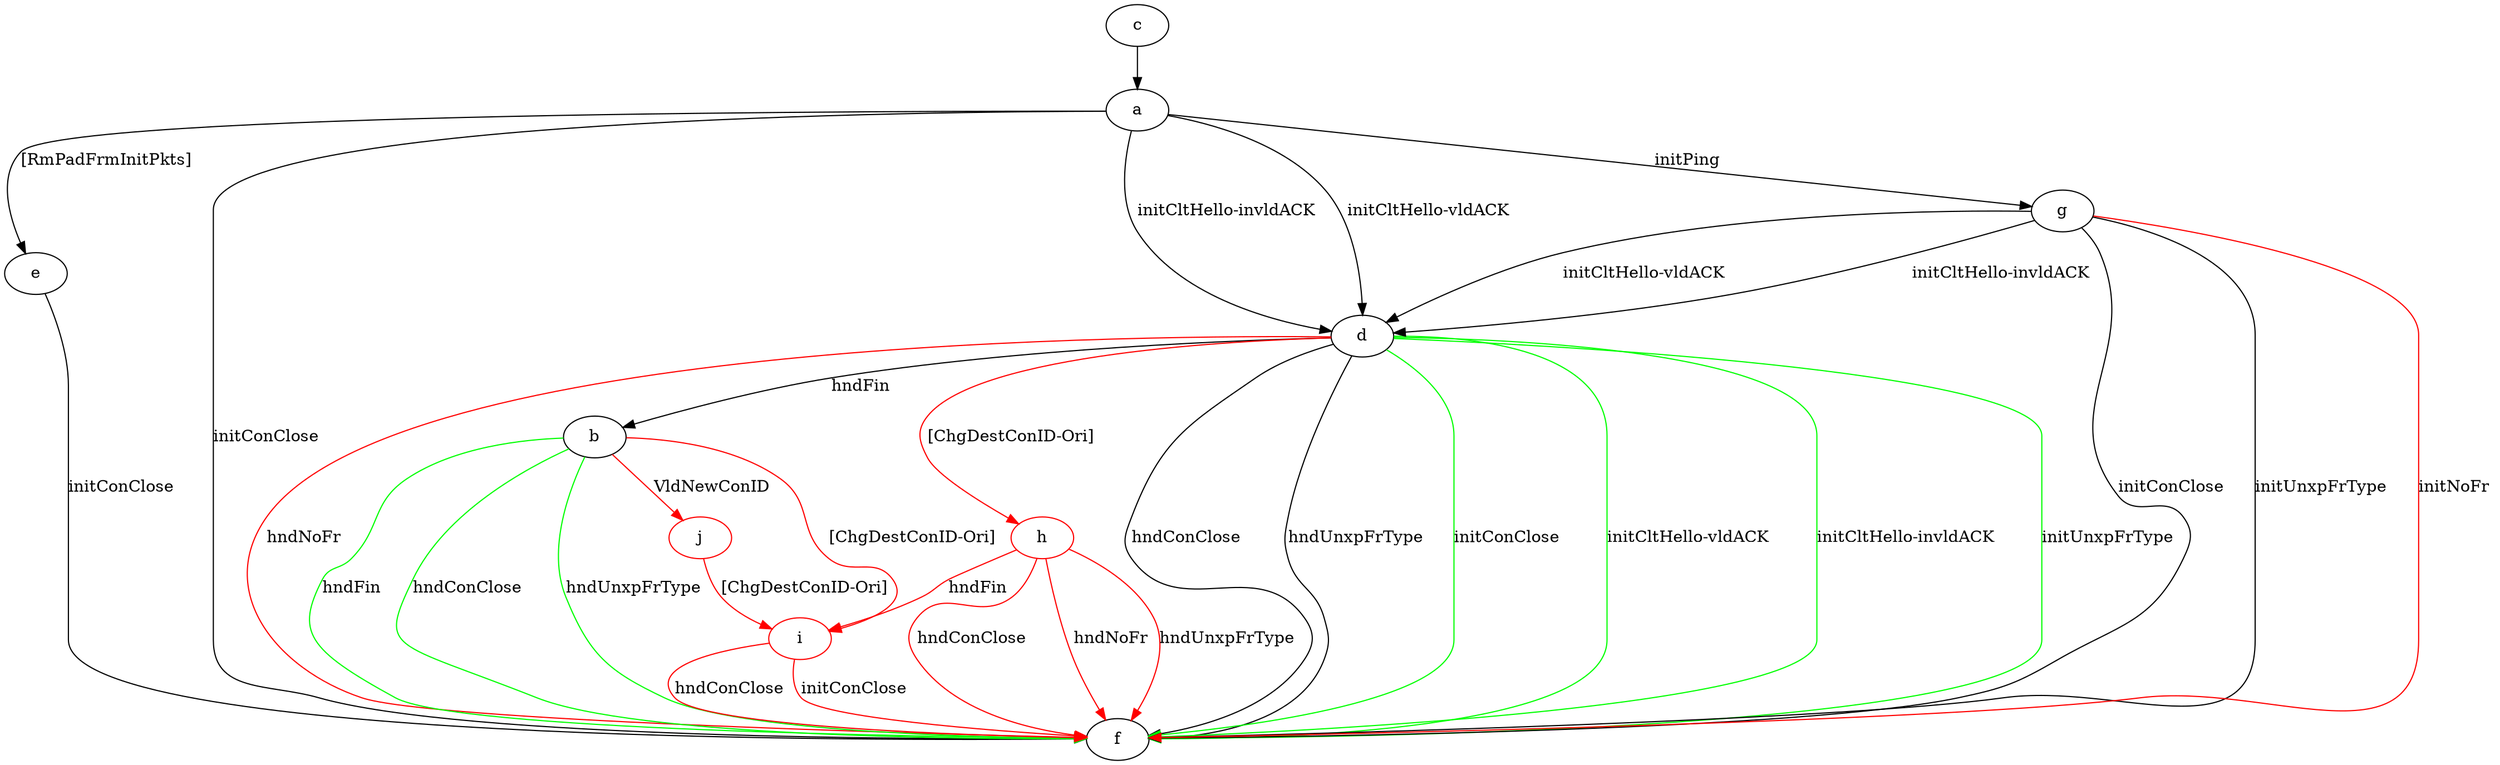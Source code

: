 digraph "" {
	a -> d	[key=0,
		label="initCltHello-vldACK "];
	a -> d	[key=1,
		label="initCltHello-invldACK "];
	a -> e	[key=0,
		label="[RmPadFrmInitPkts] "];
	a -> f	[key=0,
		label="initConClose "];
	a -> g	[key=0,
		label="initPing "];
	b -> f	[key=0,
		color=green,
		label="hndFin "];
	b -> f	[key=1,
		color=green,
		label="hndConClose "];
	b -> f	[key=2,
		color=green,
		label="hndUnxpFrType "];
	i	[color=red];
	b -> i	[key=0,
		color=red,
		label="[ChgDestConID-Ori] "];
	j	[color=red];
	b -> j	[key=0,
		color=red,
		label="VldNewConID "];
	c -> a	[key=0];
	d -> b	[key=0,
		label="hndFin "];
	d -> f	[key=0,
		label="hndConClose "];
	d -> f	[key=1,
		label="hndUnxpFrType "];
	d -> f	[key=2,
		color=green,
		label="initConClose "];
	d -> f	[key=3,
		color=green,
		label="initCltHello-vldACK "];
	d -> f	[key=4,
		color=green,
		label="initCltHello-invldACK "];
	d -> f	[key=5,
		color=green,
		label="initUnxpFrType "];
	d -> f	[key=6,
		color=red,
		label="hndNoFr "];
	h	[color=red];
	d -> h	[key=0,
		color=red,
		label="[ChgDestConID-Ori] "];
	e -> f	[key=0,
		label="initConClose "];
	g -> d	[key=0,
		label="initCltHello-vldACK "];
	g -> d	[key=1,
		label="initCltHello-invldACK "];
	g -> f	[key=0,
		label="initConClose "];
	g -> f	[key=1,
		label="initUnxpFrType "];
	g -> f	[key=2,
		color=red,
		label="initNoFr "];
	h -> f	[key=0,
		color=red,
		label="hndConClose "];
	h -> f	[key=1,
		color=red,
		label="hndNoFr "];
	h -> f	[key=2,
		color=red,
		label="hndUnxpFrType "];
	h -> i	[key=0,
		color=red,
		label="hndFin "];
	i -> f	[key=0,
		color=red,
		label="initConClose "];
	i -> f	[key=1,
		color=red,
		label="hndConClose "];
	j -> i	[key=0,
		color=red,
		label="[ChgDestConID-Ori] "];
}
